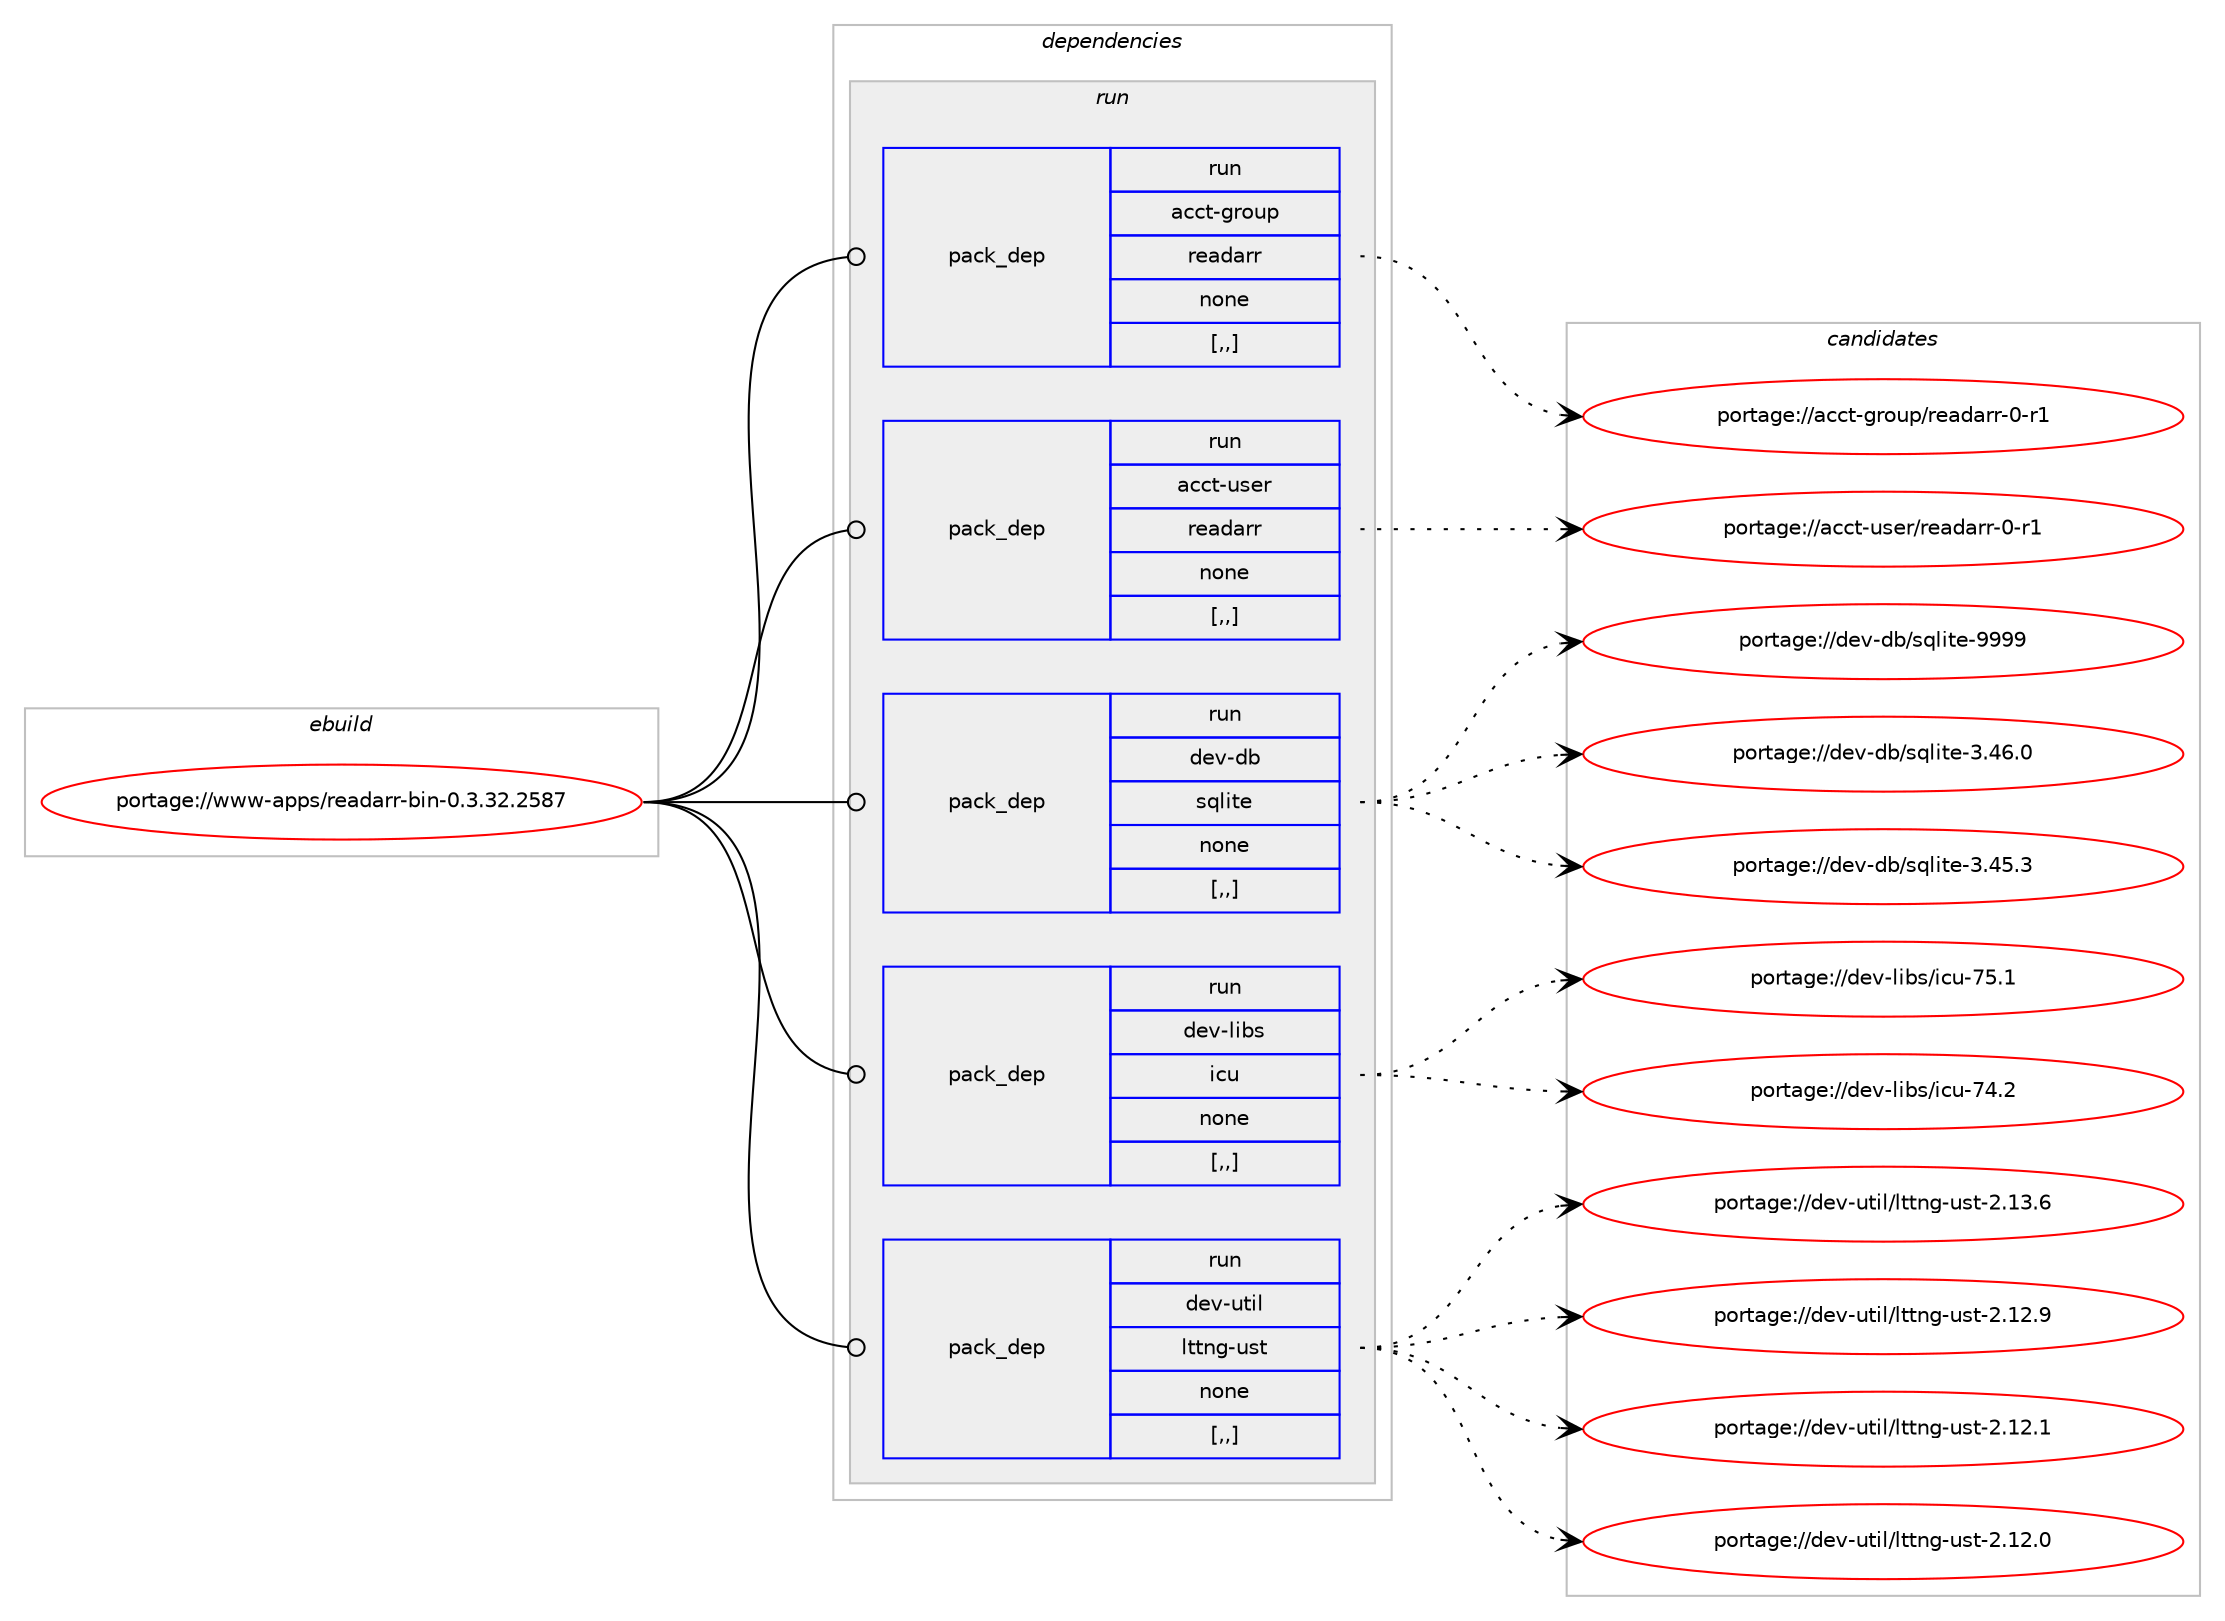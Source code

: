 digraph prolog {

# *************
# Graph options
# *************

newrank=true;
concentrate=true;
compound=true;
graph [rankdir=LR,fontname=Helvetica,fontsize=10,ranksep=1.5];#, ranksep=2.5, nodesep=0.2];
edge  [arrowhead=vee];
node  [fontname=Helvetica,fontsize=10];

# **********
# The ebuild
# **********

subgraph cluster_leftcol {
color=gray;
label=<<i>ebuild</i>>;
id [label="portage://www-apps/readarr-bin-0.3.32.2587", color=red, width=4, href="../www-apps/readarr-bin-0.3.32.2587.svg"];
}

# ****************
# The dependencies
# ****************

subgraph cluster_midcol {
color=gray;
label=<<i>dependencies</i>>;
subgraph cluster_compile {
fillcolor="#eeeeee";
style=filled;
label=<<i>compile</i>>;
}
subgraph cluster_compileandrun {
fillcolor="#eeeeee";
style=filled;
label=<<i>compile and run</i>>;
}
subgraph cluster_run {
fillcolor="#eeeeee";
style=filled;
label=<<i>run</i>>;
subgraph pack325398 {
dependency448021 [label=<<TABLE BORDER="0" CELLBORDER="1" CELLSPACING="0" CELLPADDING="4" WIDTH="220"><TR><TD ROWSPAN="6" CELLPADDING="30">pack_dep</TD></TR><TR><TD WIDTH="110">run</TD></TR><TR><TD>acct-group</TD></TR><TR><TD>readarr</TD></TR><TR><TD>none</TD></TR><TR><TD>[,,]</TD></TR></TABLE>>, shape=none, color=blue];
}
id:e -> dependency448021:w [weight=20,style="solid",arrowhead="odot"];
subgraph pack325399 {
dependency448022 [label=<<TABLE BORDER="0" CELLBORDER="1" CELLSPACING="0" CELLPADDING="4" WIDTH="220"><TR><TD ROWSPAN="6" CELLPADDING="30">pack_dep</TD></TR><TR><TD WIDTH="110">run</TD></TR><TR><TD>acct-user</TD></TR><TR><TD>readarr</TD></TR><TR><TD>none</TD></TR><TR><TD>[,,]</TD></TR></TABLE>>, shape=none, color=blue];
}
id:e -> dependency448022:w [weight=20,style="solid",arrowhead="odot"];
subgraph pack325400 {
dependency448023 [label=<<TABLE BORDER="0" CELLBORDER="1" CELLSPACING="0" CELLPADDING="4" WIDTH="220"><TR><TD ROWSPAN="6" CELLPADDING="30">pack_dep</TD></TR><TR><TD WIDTH="110">run</TD></TR><TR><TD>dev-db</TD></TR><TR><TD>sqlite</TD></TR><TR><TD>none</TD></TR><TR><TD>[,,]</TD></TR></TABLE>>, shape=none, color=blue];
}
id:e -> dependency448023:w [weight=20,style="solid",arrowhead="odot"];
subgraph pack325401 {
dependency448024 [label=<<TABLE BORDER="0" CELLBORDER="1" CELLSPACING="0" CELLPADDING="4" WIDTH="220"><TR><TD ROWSPAN="6" CELLPADDING="30">pack_dep</TD></TR><TR><TD WIDTH="110">run</TD></TR><TR><TD>dev-libs</TD></TR><TR><TD>icu</TD></TR><TR><TD>none</TD></TR><TR><TD>[,,]</TD></TR></TABLE>>, shape=none, color=blue];
}
id:e -> dependency448024:w [weight=20,style="solid",arrowhead="odot"];
subgraph pack325402 {
dependency448025 [label=<<TABLE BORDER="0" CELLBORDER="1" CELLSPACING="0" CELLPADDING="4" WIDTH="220"><TR><TD ROWSPAN="6" CELLPADDING="30">pack_dep</TD></TR><TR><TD WIDTH="110">run</TD></TR><TR><TD>dev-util</TD></TR><TR><TD>lttng-ust</TD></TR><TR><TD>none</TD></TR><TR><TD>[,,]</TD></TR></TABLE>>, shape=none, color=blue];
}
id:e -> dependency448025:w [weight=20,style="solid",arrowhead="odot"];
}
}

# **************
# The candidates
# **************

subgraph cluster_choices {
rank=same;
color=gray;
label=<<i>candidates</i>>;

subgraph choice325398 {
color=black;
nodesep=1;
choice9799991164510311411111711247114101971009711411445484511449 [label="portage://acct-group/readarr-0-r1", color=red, width=4,href="../acct-group/readarr-0-r1.svg"];
dependency448021:e -> choice9799991164510311411111711247114101971009711411445484511449:w [style=dotted,weight="100"];
}
subgraph choice325399 {
color=black;
nodesep=1;
choice9799991164511711510111447114101971009711411445484511449 [label="portage://acct-user/readarr-0-r1", color=red, width=4,href="../acct-user/readarr-0-r1.svg"];
dependency448022:e -> choice9799991164511711510111447114101971009711411445484511449:w [style=dotted,weight="100"];
}
subgraph choice325400 {
color=black;
nodesep=1;
choice1001011184510098471151131081051161014557575757 [label="portage://dev-db/sqlite-9999", color=red, width=4,href="../dev-db/sqlite-9999.svg"];
choice10010111845100984711511310810511610145514652544648 [label="portage://dev-db/sqlite-3.46.0", color=red, width=4,href="../dev-db/sqlite-3.46.0.svg"];
choice10010111845100984711511310810511610145514652534651 [label="portage://dev-db/sqlite-3.45.3", color=red, width=4,href="../dev-db/sqlite-3.45.3.svg"];
dependency448023:e -> choice1001011184510098471151131081051161014557575757:w [style=dotted,weight="100"];
dependency448023:e -> choice10010111845100984711511310810511610145514652544648:w [style=dotted,weight="100"];
dependency448023:e -> choice10010111845100984711511310810511610145514652534651:w [style=dotted,weight="100"];
}
subgraph choice325401 {
color=black;
nodesep=1;
choice100101118451081059811547105991174555534649 [label="portage://dev-libs/icu-75.1", color=red, width=4,href="../dev-libs/icu-75.1.svg"];
choice100101118451081059811547105991174555524650 [label="portage://dev-libs/icu-74.2", color=red, width=4,href="../dev-libs/icu-74.2.svg"];
dependency448024:e -> choice100101118451081059811547105991174555534649:w [style=dotted,weight="100"];
dependency448024:e -> choice100101118451081059811547105991174555524650:w [style=dotted,weight="100"];
}
subgraph choice325402 {
color=black;
nodesep=1;
choice10010111845117116105108471081161161101034511711511645504649514654 [label="portage://dev-util/lttng-ust-2.13.6", color=red, width=4,href="../dev-util/lttng-ust-2.13.6.svg"];
choice10010111845117116105108471081161161101034511711511645504649504657 [label="portage://dev-util/lttng-ust-2.12.9", color=red, width=4,href="../dev-util/lttng-ust-2.12.9.svg"];
choice10010111845117116105108471081161161101034511711511645504649504649 [label="portage://dev-util/lttng-ust-2.12.1", color=red, width=4,href="../dev-util/lttng-ust-2.12.1.svg"];
choice10010111845117116105108471081161161101034511711511645504649504648 [label="portage://dev-util/lttng-ust-2.12.0", color=red, width=4,href="../dev-util/lttng-ust-2.12.0.svg"];
dependency448025:e -> choice10010111845117116105108471081161161101034511711511645504649514654:w [style=dotted,weight="100"];
dependency448025:e -> choice10010111845117116105108471081161161101034511711511645504649504657:w [style=dotted,weight="100"];
dependency448025:e -> choice10010111845117116105108471081161161101034511711511645504649504649:w [style=dotted,weight="100"];
dependency448025:e -> choice10010111845117116105108471081161161101034511711511645504649504648:w [style=dotted,weight="100"];
}
}

}
